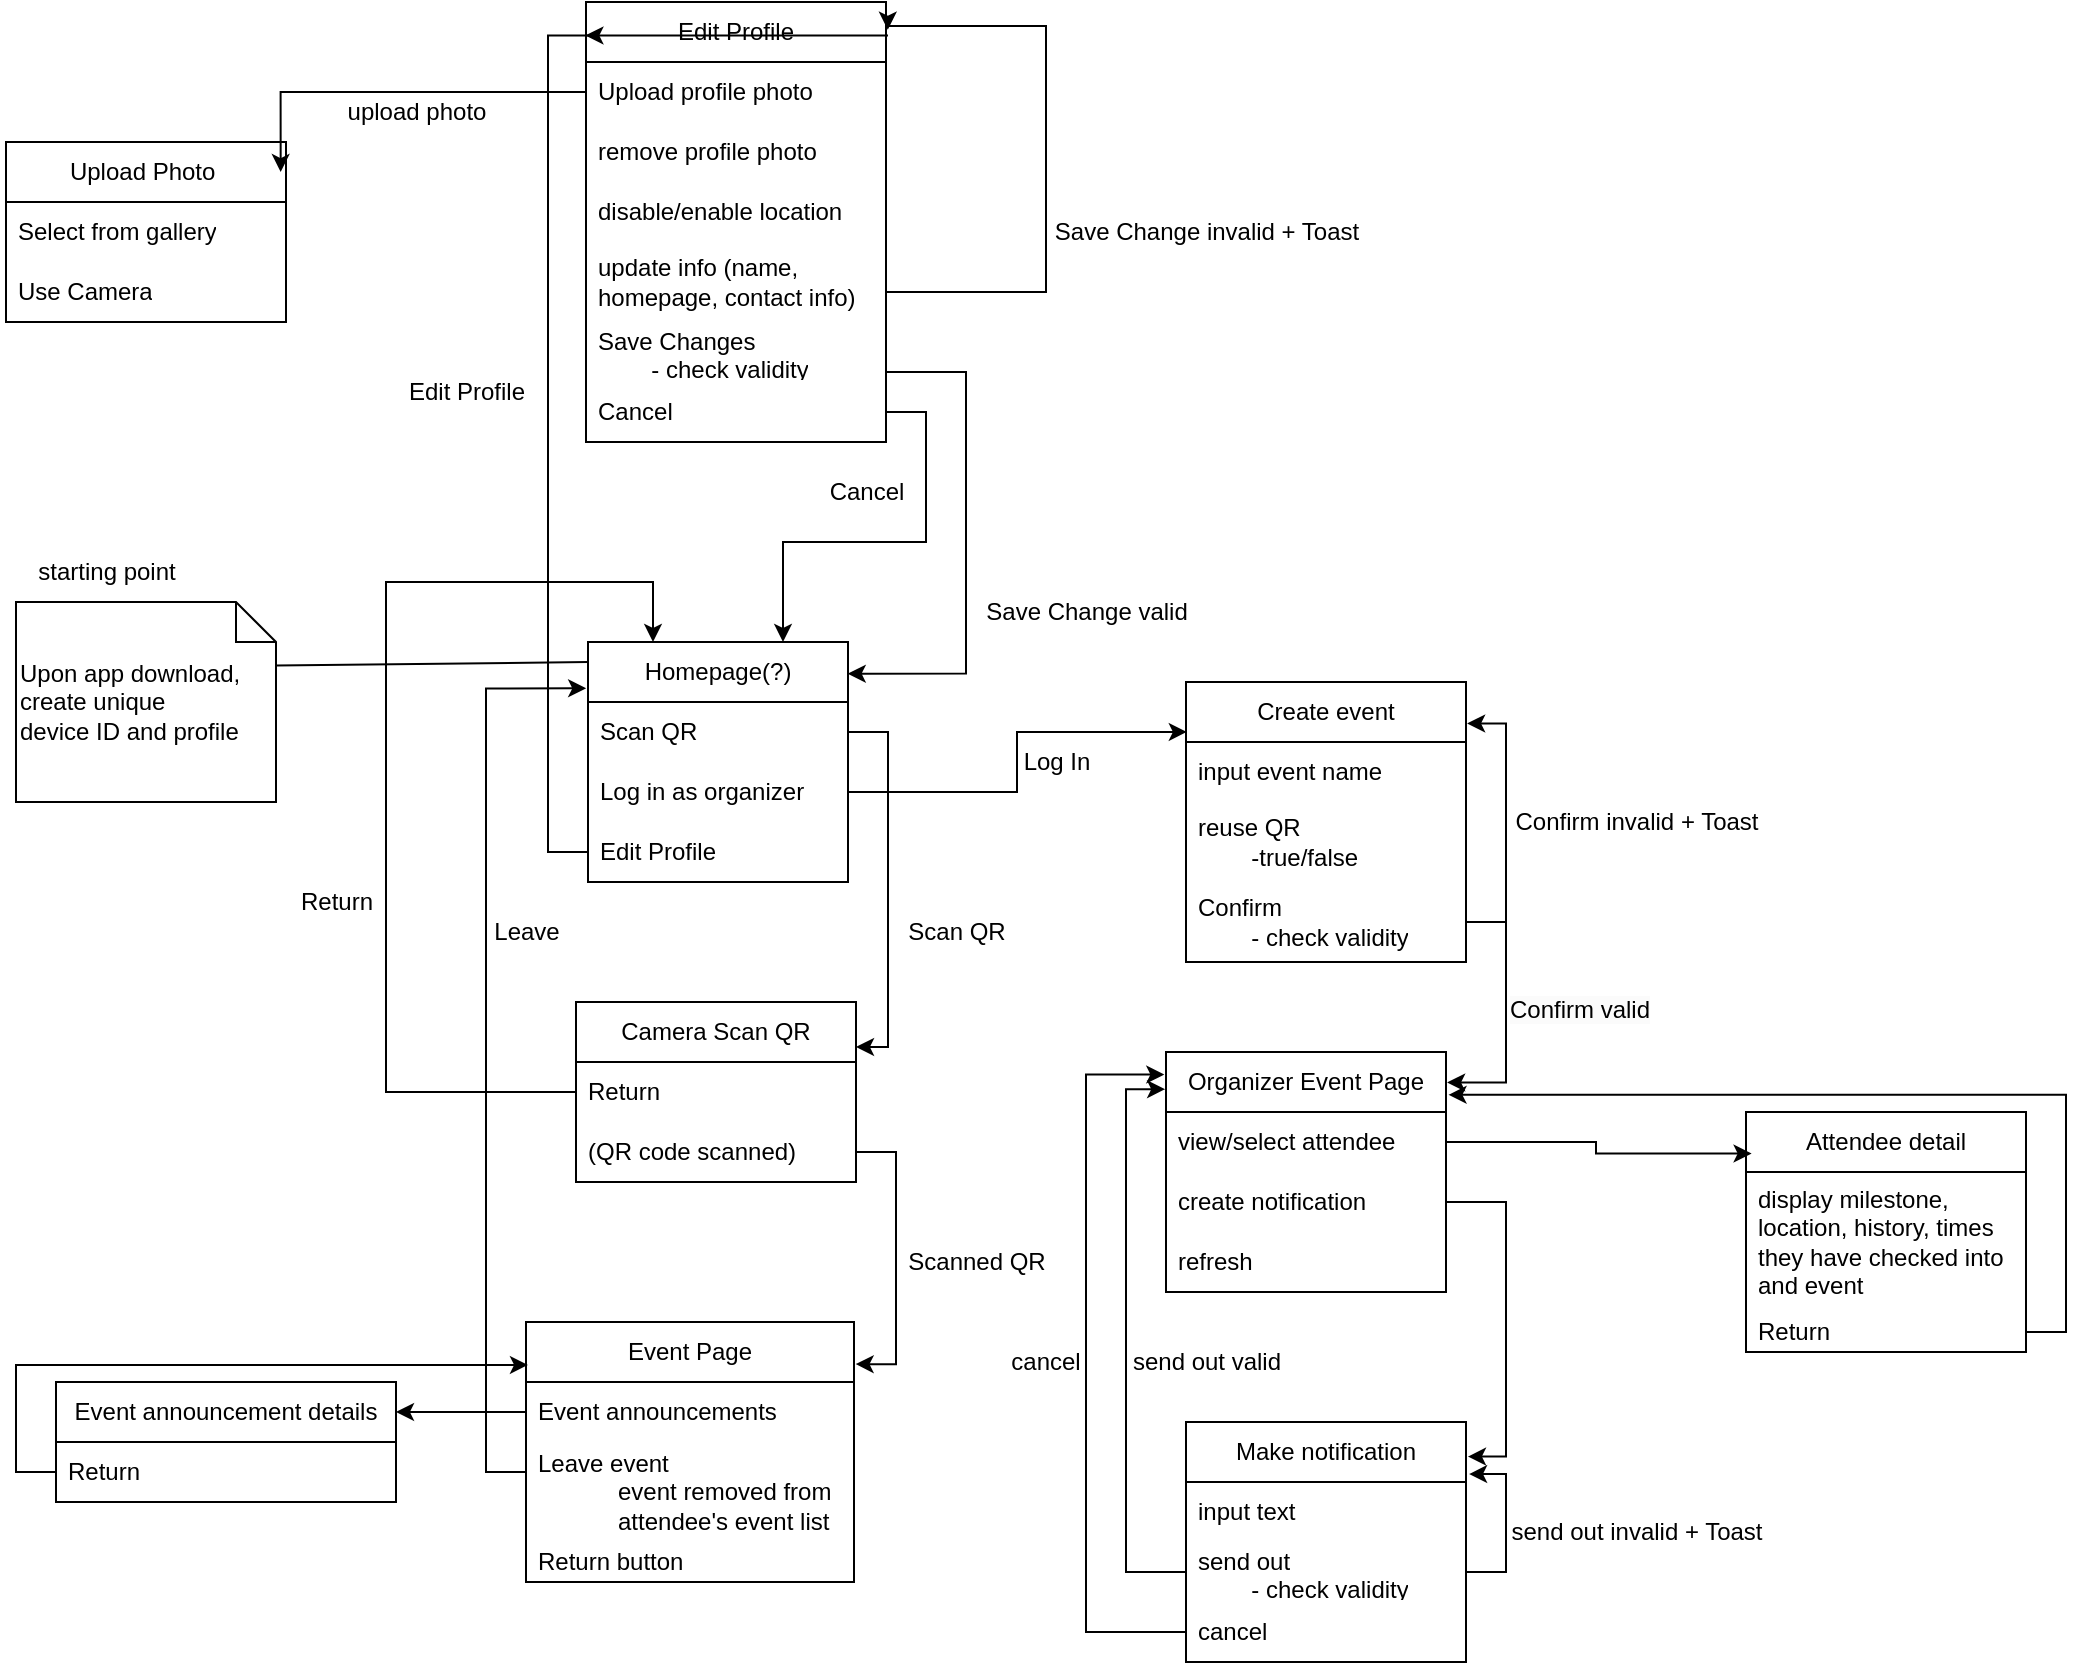 <mxfile version="23.1.4" type="github">
  <diagram name="Page-1" id="KCAGS3cMJD5x5BAvcxFM">
    <mxGraphModel dx="1867" dy="1508" grid="1" gridSize="10" guides="1" tooltips="1" connect="1" arrows="1" fold="1" page="1" pageScale="1" pageWidth="850" pageHeight="1100" math="0" shadow="0">
      <root>
        <mxCell id="0" />
        <mxCell id="1" parent="0" />
        <mxCell id="P8wF5kCb8froCcULJGdk-1" value="Homepage(?)" style="swimlane;fontStyle=0;childLayout=stackLayout;horizontal=1;startSize=30;horizontalStack=0;resizeParent=1;resizeParentMax=0;resizeLast=0;collapsible=1;marginBottom=0;whiteSpace=wrap;html=1;" parent="1" vertex="1">
          <mxGeometry x="221" y="200" width="130" height="120" as="geometry" />
        </mxCell>
        <mxCell id="P8wF5kCb8froCcULJGdk-2" value="Scan QR" style="text;strokeColor=none;fillColor=none;align=left;verticalAlign=middle;spacingLeft=4;spacingRight=4;overflow=hidden;points=[[0,0.5],[1,0.5]];portConstraint=eastwest;rotatable=0;whiteSpace=wrap;html=1;" parent="P8wF5kCb8froCcULJGdk-1" vertex="1">
          <mxGeometry y="30" width="130" height="30" as="geometry" />
        </mxCell>
        <mxCell id="P8wF5kCb8froCcULJGdk-3" value="Log in as organizer" style="text;strokeColor=none;fillColor=none;align=left;verticalAlign=middle;spacingLeft=4;spacingRight=4;overflow=hidden;points=[[0,0.5],[1,0.5]];portConstraint=eastwest;rotatable=0;whiteSpace=wrap;html=1;" parent="P8wF5kCb8froCcULJGdk-1" vertex="1">
          <mxGeometry y="60" width="130" height="30" as="geometry" />
        </mxCell>
        <mxCell id="P8wF5kCb8froCcULJGdk-4" value="Edit Profile" style="text;strokeColor=none;fillColor=none;align=left;verticalAlign=middle;spacingLeft=4;spacingRight=4;overflow=hidden;points=[[0,0.5],[1,0.5]];portConstraint=eastwest;rotatable=0;whiteSpace=wrap;html=1;" parent="P8wF5kCb8froCcULJGdk-1" vertex="1">
          <mxGeometry y="90" width="130" height="30" as="geometry" />
        </mxCell>
        <mxCell id="P8wF5kCb8froCcULJGdk-5" value="Edit Profile" style="swimlane;fontStyle=0;childLayout=stackLayout;horizontal=1;startSize=30;horizontalStack=0;resizeParent=1;resizeParentMax=0;resizeLast=0;collapsible=1;marginBottom=0;whiteSpace=wrap;html=1;" parent="1" vertex="1">
          <mxGeometry x="220" y="-120" width="150" height="220" as="geometry" />
        </mxCell>
        <mxCell id="P8wF5kCb8froCcULJGdk-6" value="Upload profile photo" style="text;strokeColor=none;fillColor=none;align=left;verticalAlign=middle;spacingLeft=4;spacingRight=4;overflow=hidden;points=[[0,0.5],[1,0.5]];portConstraint=eastwest;rotatable=0;whiteSpace=wrap;html=1;" parent="P8wF5kCb8froCcULJGdk-5" vertex="1">
          <mxGeometry y="30" width="150" height="30" as="geometry" />
        </mxCell>
        <mxCell id="jSb2AHnVbPNflxMFFEoP-2" value="remove profile photo" style="text;strokeColor=none;fillColor=none;align=left;verticalAlign=middle;spacingLeft=4;spacingRight=4;overflow=hidden;points=[[0,0.5],[1,0.5]];portConstraint=eastwest;rotatable=0;whiteSpace=wrap;html=1;" vertex="1" parent="P8wF5kCb8froCcULJGdk-5">
          <mxGeometry y="60" width="150" height="30" as="geometry" />
        </mxCell>
        <mxCell id="P8wF5kCb8froCcULJGdk-7" value="disable/enable location" style="text;strokeColor=none;fillColor=none;align=left;verticalAlign=middle;spacingLeft=4;spacingRight=4;overflow=hidden;points=[[0,0.5],[1,0.5]];portConstraint=eastwest;rotatable=0;whiteSpace=wrap;html=1;" parent="P8wF5kCb8froCcULJGdk-5" vertex="1">
          <mxGeometry y="90" width="150" height="30" as="geometry" />
        </mxCell>
        <mxCell id="P8wF5kCb8froCcULJGdk-8" value="update info (name, homepage, contact info)" style="text;strokeColor=none;fillColor=none;align=left;verticalAlign=middle;spacingLeft=4;spacingRight=4;overflow=hidden;points=[[0,0.5],[1,0.5]];portConstraint=eastwest;rotatable=0;whiteSpace=wrap;html=1;" parent="P8wF5kCb8froCcULJGdk-5" vertex="1">
          <mxGeometry y="120" width="150" height="40" as="geometry" />
        </mxCell>
        <mxCell id="P8wF5kCb8froCcULJGdk-9" value="Save Changes&lt;br&gt;&lt;span style=&quot;white-space: pre;&quot;&gt;&#x9;&lt;/span&gt;- check validity" style="text;strokeColor=none;fillColor=none;align=left;verticalAlign=middle;spacingLeft=4;spacingRight=4;overflow=hidden;points=[[0,0.5],[1,0.5]];portConstraint=eastwest;rotatable=0;whiteSpace=wrap;html=1;" parent="P8wF5kCb8froCcULJGdk-5" vertex="1">
          <mxGeometry y="160" width="150" height="30" as="geometry" />
        </mxCell>
        <mxCell id="P8wF5kCb8froCcULJGdk-10" value="Cancel" style="text;strokeColor=none;fillColor=none;align=left;verticalAlign=middle;spacingLeft=4;spacingRight=4;overflow=hidden;points=[[0,0.5],[1,0.5]];portConstraint=eastwest;rotatable=0;whiteSpace=wrap;html=1;" parent="P8wF5kCb8froCcULJGdk-5" vertex="1">
          <mxGeometry y="190" width="150" height="30" as="geometry" />
        </mxCell>
        <mxCell id="P8wF5kCb8froCcULJGdk-11" style="edgeStyle=orthogonalEdgeStyle;rounded=0;orthogonalLoop=1;jettySize=auto;html=1;exitX=1;exitY=0.5;exitDx=0;exitDy=0;entryX=1.006;entryY=0.063;entryDx=0;entryDy=0;entryPerimeter=0;" parent="P8wF5kCb8froCcULJGdk-5" source="P8wF5kCb8froCcULJGdk-9" target="P8wF5kCb8froCcULJGdk-5" edge="1">
          <mxGeometry relative="1" as="geometry">
            <Array as="points">
              <mxPoint x="230" y="145" />
              <mxPoint x="230" y="12" />
            </Array>
          </mxGeometry>
        </mxCell>
        <mxCell id="P8wF5kCb8froCcULJGdk-12" value="Edit Profile" style="text;html=1;align=center;verticalAlign=middle;resizable=0;points=[];autosize=1;strokeColor=none;fillColor=none;" parent="1" vertex="1">
          <mxGeometry x="120" y="60" width="80" height="30" as="geometry" />
        </mxCell>
        <mxCell id="P8wF5kCb8froCcULJGdk-13" value="Save Change valid" style="text;html=1;align=center;verticalAlign=middle;resizable=0;points=[];autosize=1;strokeColor=none;fillColor=none;" parent="1" vertex="1">
          <mxGeometry x="410" y="170" width="120" height="30" as="geometry" />
        </mxCell>
        <mxCell id="P8wF5kCb8froCcULJGdk-14" style="edgeStyle=orthogonalEdgeStyle;rounded=0;orthogonalLoop=1;jettySize=auto;html=1;exitX=0;exitY=0.5;exitDx=0;exitDy=0;entryX=-0.002;entryY=0.076;entryDx=0;entryDy=0;entryPerimeter=0;" parent="1" source="P8wF5kCb8froCcULJGdk-4" target="P8wF5kCb8froCcULJGdk-5" edge="1">
          <mxGeometry relative="1" as="geometry" />
        </mxCell>
        <mxCell id="P8wF5kCb8froCcULJGdk-15" style="edgeStyle=orthogonalEdgeStyle;rounded=0;orthogonalLoop=1;jettySize=auto;html=1;exitX=1;exitY=0.5;exitDx=0;exitDy=0;entryX=0.999;entryY=0.132;entryDx=0;entryDy=0;entryPerimeter=0;" parent="1" source="P8wF5kCb8froCcULJGdk-9" target="P8wF5kCb8froCcULJGdk-1" edge="1">
          <mxGeometry relative="1" as="geometry">
            <Array as="points">
              <mxPoint x="410" y="65" />
              <mxPoint x="410" y="216" />
            </Array>
          </mxGeometry>
        </mxCell>
        <mxCell id="P8wF5kCb8froCcULJGdk-16" style="edgeStyle=orthogonalEdgeStyle;rounded=0;orthogonalLoop=1;jettySize=auto;html=1;exitX=1;exitY=0.5;exitDx=0;exitDy=0;entryX=0.75;entryY=0;entryDx=0;entryDy=0;" parent="1" source="P8wF5kCb8froCcULJGdk-10" target="P8wF5kCb8froCcULJGdk-1" edge="1">
          <mxGeometry relative="1" as="geometry" />
        </mxCell>
        <mxCell id="P8wF5kCb8froCcULJGdk-17" value="Cancel" style="text;html=1;align=center;verticalAlign=middle;resizable=0;points=[];autosize=1;strokeColor=none;fillColor=none;" parent="1" vertex="1">
          <mxGeometry x="330" y="110" width="60" height="30" as="geometry" />
        </mxCell>
        <mxCell id="P8wF5kCb8froCcULJGdk-18" value="Save Change invalid + Toast" style="text;html=1;align=center;verticalAlign=middle;resizable=0;points=[];autosize=1;strokeColor=none;fillColor=none;" parent="1" vertex="1">
          <mxGeometry x="440" y="-20" width="180" height="30" as="geometry" />
        </mxCell>
        <mxCell id="P8wF5kCb8froCcULJGdk-19" value="Upload Photo&amp;nbsp;" style="swimlane;fontStyle=0;childLayout=stackLayout;horizontal=1;startSize=30;horizontalStack=0;resizeParent=1;resizeParentMax=0;resizeLast=0;collapsible=1;marginBottom=0;whiteSpace=wrap;html=1;" parent="1" vertex="1">
          <mxGeometry x="-70" y="-50" width="140" height="90" as="geometry" />
        </mxCell>
        <mxCell id="P8wF5kCb8froCcULJGdk-20" value="Select from gallery" style="text;strokeColor=none;fillColor=none;align=left;verticalAlign=middle;spacingLeft=4;spacingRight=4;overflow=hidden;points=[[0,0.5],[1,0.5]];portConstraint=eastwest;rotatable=0;whiteSpace=wrap;html=1;" parent="P8wF5kCb8froCcULJGdk-19" vertex="1">
          <mxGeometry y="30" width="140" height="30" as="geometry" />
        </mxCell>
        <mxCell id="P8wF5kCb8froCcULJGdk-21" value="Use Camera" style="text;strokeColor=none;fillColor=none;align=left;verticalAlign=middle;spacingLeft=4;spacingRight=4;overflow=hidden;points=[[0,0.5],[1,0.5]];portConstraint=eastwest;rotatable=0;whiteSpace=wrap;html=1;" parent="P8wF5kCb8froCcULJGdk-19" vertex="1">
          <mxGeometry y="60" width="140" height="30" as="geometry" />
        </mxCell>
        <mxCell id="P8wF5kCb8froCcULJGdk-22" style="edgeStyle=orthogonalEdgeStyle;rounded=0;orthogonalLoop=1;jettySize=auto;html=1;exitX=0;exitY=0.5;exitDx=0;exitDy=0;entryX=0.981;entryY=0.167;entryDx=0;entryDy=0;entryPerimeter=0;" parent="1" source="P8wF5kCb8froCcULJGdk-6" target="P8wF5kCb8froCcULJGdk-19" edge="1">
          <mxGeometry relative="1" as="geometry" />
        </mxCell>
        <mxCell id="P8wF5kCb8froCcULJGdk-23" value="upload photo" style="text;html=1;align=center;verticalAlign=middle;resizable=0;points=[];autosize=1;strokeColor=none;fillColor=none;" parent="1" vertex="1">
          <mxGeometry x="90" y="-80" width="90" height="30" as="geometry" />
        </mxCell>
        <mxCell id="P8wF5kCb8froCcULJGdk-24" value="Upon app download, create unique&lt;br style=&quot;border-color: var(--border-color);&quot;&gt;&lt;span style=&quot;&quot;&gt;device ID and profile&lt;/span&gt;" style="shape=note;size=20;whiteSpace=wrap;html=1;align=left;" parent="1" vertex="1">
          <mxGeometry x="-65" y="180" width="130" height="100" as="geometry" />
        </mxCell>
        <mxCell id="P8wF5kCb8froCcULJGdk-25" value="" style="endArrow=none;html=1;rounded=0;entryX=0.008;entryY=0.152;entryDx=0;entryDy=0;entryPerimeter=0;exitX=0;exitY=0;exitDx=130;exitDy=20;exitPerimeter=0;" parent="1" edge="1">
          <mxGeometry width="50" height="50" relative="1" as="geometry">
            <mxPoint x="65" y="211.76" as="sourcePoint" />
            <mxPoint x="221.04" y="210.0" as="targetPoint" />
          </mxGeometry>
        </mxCell>
        <mxCell id="P8wF5kCb8froCcULJGdk-26" value="Camera Scan QR" style="swimlane;fontStyle=0;childLayout=stackLayout;horizontal=1;startSize=30;horizontalStack=0;resizeParent=1;resizeParentMax=0;resizeLast=0;collapsible=1;marginBottom=0;whiteSpace=wrap;html=1;" parent="1" vertex="1">
          <mxGeometry x="215" y="380" width="140" height="90" as="geometry" />
        </mxCell>
        <mxCell id="P8wF5kCb8froCcULJGdk-27" value="Return" style="text;strokeColor=none;fillColor=none;align=left;verticalAlign=middle;spacingLeft=4;spacingRight=4;overflow=hidden;points=[[0,0.5],[1,0.5]];portConstraint=eastwest;rotatable=0;whiteSpace=wrap;html=1;" parent="P8wF5kCb8froCcULJGdk-26" vertex="1">
          <mxGeometry y="30" width="140" height="30" as="geometry" />
        </mxCell>
        <mxCell id="P8wF5kCb8froCcULJGdk-28" value="(QR code scanned)" style="text;strokeColor=none;fillColor=none;align=left;verticalAlign=middle;spacingLeft=4;spacingRight=4;overflow=hidden;points=[[0,0.5],[1,0.5]];portConstraint=eastwest;rotatable=0;whiteSpace=wrap;html=1;" parent="P8wF5kCb8froCcULJGdk-26" vertex="1">
          <mxGeometry y="60" width="140" height="30" as="geometry" />
        </mxCell>
        <mxCell id="P8wF5kCb8froCcULJGdk-29" style="edgeStyle=orthogonalEdgeStyle;rounded=0;orthogonalLoop=1;jettySize=auto;html=1;exitX=1;exitY=0.5;exitDx=0;exitDy=0;entryX=1;entryY=0.25;entryDx=0;entryDy=0;" parent="1" source="P8wF5kCb8froCcULJGdk-2" target="P8wF5kCb8froCcULJGdk-26" edge="1">
          <mxGeometry relative="1" as="geometry" />
        </mxCell>
        <mxCell id="P8wF5kCb8froCcULJGdk-30" value="Event Page" style="swimlane;fontStyle=0;childLayout=stackLayout;horizontal=1;startSize=30;horizontalStack=0;resizeParent=1;resizeParentMax=0;resizeLast=0;collapsible=1;marginBottom=0;whiteSpace=wrap;html=1;" parent="1" vertex="1">
          <mxGeometry x="190" y="540" width="164" height="130" as="geometry" />
        </mxCell>
        <mxCell id="P8wF5kCb8froCcULJGdk-31" value="Event announcements&amp;nbsp;" style="text;strokeColor=none;fillColor=none;align=left;verticalAlign=middle;spacingLeft=4;spacingRight=4;overflow=hidden;points=[[0,0.5],[1,0.5]];portConstraint=eastwest;rotatable=0;whiteSpace=wrap;html=1;" parent="P8wF5kCb8froCcULJGdk-30" vertex="1">
          <mxGeometry y="30" width="164" height="30" as="geometry" />
        </mxCell>
        <mxCell id="P8wF5kCb8froCcULJGdk-32" value="Leave event&lt;br&gt;&lt;blockquote style=&quot;margin: 0 0 0 40px; border: none; padding: 0px;&quot;&gt;event removed from attendee&#39;s event list&lt;/blockquote&gt;" style="text;strokeColor=none;fillColor=none;align=left;verticalAlign=middle;spacingLeft=4;spacingRight=4;overflow=hidden;points=[[0,0.5],[1,0.5]];portConstraint=eastwest;rotatable=0;whiteSpace=wrap;html=1;" parent="P8wF5kCb8froCcULJGdk-30" vertex="1">
          <mxGeometry y="60" width="164" height="50" as="geometry" />
        </mxCell>
        <mxCell id="jSb2AHnVbPNflxMFFEoP-4" value="Return button" style="text;strokeColor=none;fillColor=none;align=left;verticalAlign=middle;spacingLeft=4;spacingRight=4;overflow=hidden;points=[[0,0.5],[1,0.5]];portConstraint=eastwest;rotatable=0;whiteSpace=wrap;html=1;" vertex="1" parent="P8wF5kCb8froCcULJGdk-30">
          <mxGeometry y="110" width="164" height="20" as="geometry" />
        </mxCell>
        <mxCell id="P8wF5kCb8froCcULJGdk-33" style="edgeStyle=orthogonalEdgeStyle;rounded=0;orthogonalLoop=1;jettySize=auto;html=1;exitX=1;exitY=0.5;exitDx=0;exitDy=0;entryX=1.005;entryY=0.162;entryDx=0;entryDy=0;entryPerimeter=0;" parent="1" source="P8wF5kCb8froCcULJGdk-28" target="P8wF5kCb8froCcULJGdk-30" edge="1">
          <mxGeometry relative="1" as="geometry" />
        </mxCell>
        <mxCell id="P8wF5kCb8froCcULJGdk-34" value="Scanned QR" style="text;html=1;align=center;verticalAlign=middle;resizable=0;points=[];autosize=1;strokeColor=none;fillColor=none;" parent="1" vertex="1">
          <mxGeometry x="370" y="495" width="90" height="30" as="geometry" />
        </mxCell>
        <mxCell id="P8wF5kCb8froCcULJGdk-35" value="Event announcement details" style="swimlane;fontStyle=0;childLayout=stackLayout;horizontal=1;startSize=30;horizontalStack=0;resizeParent=1;resizeParentMax=0;resizeLast=0;collapsible=1;marginBottom=0;whiteSpace=wrap;html=1;" parent="1" vertex="1">
          <mxGeometry x="-45" y="570" width="170" height="60" as="geometry" />
        </mxCell>
        <mxCell id="P8wF5kCb8froCcULJGdk-36" value="Return" style="text;strokeColor=none;fillColor=none;align=left;verticalAlign=middle;spacingLeft=4;spacingRight=4;overflow=hidden;points=[[0,0.5],[1,0.5]];portConstraint=eastwest;rotatable=0;whiteSpace=wrap;html=1;" parent="P8wF5kCb8froCcULJGdk-35" vertex="1">
          <mxGeometry y="30" width="170" height="30" as="geometry" />
        </mxCell>
        <mxCell id="P8wF5kCb8froCcULJGdk-37" style="edgeStyle=orthogonalEdgeStyle;rounded=0;orthogonalLoop=1;jettySize=auto;html=1;exitX=0;exitY=0.5;exitDx=0;exitDy=0;entryX=1;entryY=0.25;entryDx=0;entryDy=0;" parent="1" source="P8wF5kCb8froCcULJGdk-31" target="P8wF5kCb8froCcULJGdk-35" edge="1">
          <mxGeometry relative="1" as="geometry" />
        </mxCell>
        <mxCell id="P8wF5kCb8froCcULJGdk-38" style="edgeStyle=orthogonalEdgeStyle;rounded=0;orthogonalLoop=1;jettySize=auto;html=1;exitX=0;exitY=0.5;exitDx=0;exitDy=0;entryX=0.006;entryY=0.165;entryDx=0;entryDy=0;entryPerimeter=0;" parent="1" source="P8wF5kCb8froCcULJGdk-36" target="P8wF5kCb8froCcULJGdk-30" edge="1">
          <mxGeometry relative="1" as="geometry" />
        </mxCell>
        <mxCell id="P8wF5kCb8froCcULJGdk-39" value="Create event" style="swimlane;fontStyle=0;childLayout=stackLayout;horizontal=1;startSize=30;horizontalStack=0;resizeParent=1;resizeParentMax=0;resizeLast=0;collapsible=1;marginBottom=0;whiteSpace=wrap;html=1;" parent="1" vertex="1">
          <mxGeometry x="520" y="220" width="140" height="140" as="geometry" />
        </mxCell>
        <mxCell id="P8wF5kCb8froCcULJGdk-40" value="input event name" style="text;strokeColor=none;fillColor=none;align=left;verticalAlign=middle;spacingLeft=4;spacingRight=4;overflow=hidden;points=[[0,0.5],[1,0.5]];portConstraint=eastwest;rotatable=0;whiteSpace=wrap;html=1;" parent="P8wF5kCb8froCcULJGdk-39" vertex="1">
          <mxGeometry y="30" width="140" height="30" as="geometry" />
        </mxCell>
        <mxCell id="P8wF5kCb8froCcULJGdk-41" value="reuse QR&lt;br&gt;&lt;span style=&quot;white-space: pre;&quot;&gt;&#x9;&lt;/span&gt;-true/false" style="text;strokeColor=none;fillColor=none;align=left;verticalAlign=middle;spacingLeft=4;spacingRight=4;overflow=hidden;points=[[0,0.5],[1,0.5]];portConstraint=eastwest;rotatable=0;whiteSpace=wrap;html=1;" parent="P8wF5kCb8froCcULJGdk-39" vertex="1">
          <mxGeometry y="60" width="140" height="40" as="geometry" />
        </mxCell>
        <mxCell id="P8wF5kCb8froCcULJGdk-42" style="edgeStyle=orthogonalEdgeStyle;rounded=0;orthogonalLoop=1;jettySize=auto;html=1;exitX=1;exitY=0.5;exitDx=0;exitDy=0;entryX=1.004;entryY=0.148;entryDx=0;entryDy=0;entryPerimeter=0;" parent="P8wF5kCb8froCcULJGdk-39" source="jSb2AHnVbPNflxMFFEoP-1" target="P8wF5kCb8froCcULJGdk-39" edge="1">
          <mxGeometry relative="1" as="geometry" />
        </mxCell>
        <mxCell id="jSb2AHnVbPNflxMFFEoP-1" value="Confirm&lt;br&gt;&lt;span style=&quot;white-space: pre;&quot;&gt;&#x9;&lt;/span&gt;- check validity" style="text;strokeColor=none;fillColor=none;align=left;verticalAlign=middle;spacingLeft=4;spacingRight=4;overflow=hidden;points=[[0,0.5],[1,0.5]];portConstraint=eastwest;rotatable=0;whiteSpace=wrap;html=1;" vertex="1" parent="P8wF5kCb8froCcULJGdk-39">
          <mxGeometry y="100" width="140" height="40" as="geometry" />
        </mxCell>
        <mxCell id="P8wF5kCb8froCcULJGdk-43" style="edgeStyle=orthogonalEdgeStyle;rounded=0;orthogonalLoop=1;jettySize=auto;html=1;exitX=0;exitY=0.5;exitDx=0;exitDy=0;entryX=0.25;entryY=0;entryDx=0;entryDy=0;" parent="1" source="P8wF5kCb8froCcULJGdk-27" target="P8wF5kCb8froCcULJGdk-1" edge="1">
          <mxGeometry relative="1" as="geometry">
            <Array as="points">
              <mxPoint x="120" y="425" />
              <mxPoint x="120" y="170" />
              <mxPoint x="253" y="170" />
            </Array>
          </mxGeometry>
        </mxCell>
        <mxCell id="P8wF5kCb8froCcULJGdk-44" style="edgeStyle=orthogonalEdgeStyle;rounded=0;orthogonalLoop=1;jettySize=auto;html=1;exitX=1;exitY=0.5;exitDx=0;exitDy=0;entryX=0.003;entryY=-0.167;entryDx=0;entryDy=0;entryPerimeter=0;" parent="1" source="P8wF5kCb8froCcULJGdk-3" target="P8wF5kCb8froCcULJGdk-40" edge="1">
          <mxGeometry relative="1" as="geometry" />
        </mxCell>
        <mxCell id="P8wF5kCb8froCcULJGdk-45" value="Confirm invalid + Toast" style="text;html=1;align=center;verticalAlign=middle;resizable=0;points=[];autosize=1;strokeColor=none;fillColor=none;" parent="1" vertex="1">
          <mxGeometry x="670" y="275" width="150" height="30" as="geometry" />
        </mxCell>
        <mxCell id="P8wF5kCb8froCcULJGdk-46" value="Organizer Event Page" style="swimlane;fontStyle=0;childLayout=stackLayout;horizontal=1;startSize=30;horizontalStack=0;resizeParent=1;resizeParentMax=0;resizeLast=0;collapsible=1;marginBottom=0;whiteSpace=wrap;html=1;" parent="1" vertex="1">
          <mxGeometry x="510" y="405" width="140" height="120" as="geometry" />
        </mxCell>
        <mxCell id="P8wF5kCb8froCcULJGdk-47" value="view/select attendee" style="text;strokeColor=none;fillColor=none;align=left;verticalAlign=middle;spacingLeft=4;spacingRight=4;overflow=hidden;points=[[0,0.5],[1,0.5]];portConstraint=eastwest;rotatable=0;whiteSpace=wrap;html=1;" parent="P8wF5kCb8froCcULJGdk-46" vertex="1">
          <mxGeometry y="30" width="140" height="30" as="geometry" />
        </mxCell>
        <mxCell id="P8wF5kCb8froCcULJGdk-48" value="create notification" style="text;strokeColor=none;fillColor=none;align=left;verticalAlign=middle;spacingLeft=4;spacingRight=4;overflow=hidden;points=[[0,0.5],[1,0.5]];portConstraint=eastwest;rotatable=0;whiteSpace=wrap;html=1;" parent="P8wF5kCb8froCcULJGdk-46" vertex="1">
          <mxGeometry y="60" width="140" height="30" as="geometry" />
        </mxCell>
        <mxCell id="P8wF5kCb8froCcULJGdk-49" value="refresh" style="text;strokeColor=none;fillColor=none;align=left;verticalAlign=middle;spacingLeft=4;spacingRight=4;overflow=hidden;points=[[0,0.5],[1,0.5]];portConstraint=eastwest;rotatable=0;whiteSpace=wrap;html=1;" parent="P8wF5kCb8froCcULJGdk-46" vertex="1">
          <mxGeometry y="90" width="140" height="30" as="geometry" />
        </mxCell>
        <mxCell id="P8wF5kCb8froCcULJGdk-50" style="edgeStyle=orthogonalEdgeStyle;rounded=0;orthogonalLoop=1;jettySize=auto;html=1;exitX=1;exitY=0.5;exitDx=0;exitDy=0;entryX=1.004;entryY=0.127;entryDx=0;entryDy=0;entryPerimeter=0;" parent="1" source="jSb2AHnVbPNflxMFFEoP-1" target="P8wF5kCb8froCcULJGdk-46" edge="1">
          <mxGeometry relative="1" as="geometry" />
        </mxCell>
        <mxCell id="P8wF5kCb8froCcULJGdk-51" value="&lt;span style=&quot;color: rgb(0, 0, 0); font-family: Helvetica; font-size: 12px; font-style: normal; font-variant-ligatures: normal; font-variant-caps: normal; font-weight: 400; letter-spacing: normal; orphans: 2; text-align: center; text-indent: 0px; text-transform: none; widows: 2; word-spacing: 0px; -webkit-text-stroke-width: 0px; background-color: rgb(251, 251, 251); text-decoration-thickness: initial; text-decoration-style: initial; text-decoration-color: initial; float: none; display: inline !important;&quot;&gt;Confirm valid&lt;/span&gt;" style="text;whiteSpace=wrap;html=1;" parent="1" vertex="1">
          <mxGeometry x="680" y="370" width="80" height="30" as="geometry" />
        </mxCell>
        <mxCell id="P8wF5kCb8froCcULJGdk-52" style="edgeStyle=orthogonalEdgeStyle;rounded=0;orthogonalLoop=1;jettySize=auto;html=1;exitX=0;exitY=0.5;exitDx=0;exitDy=0;entryX=-0.007;entryY=0.193;entryDx=0;entryDy=0;entryPerimeter=0;" parent="1" source="P8wF5kCb8froCcULJGdk-32" target="P8wF5kCb8froCcULJGdk-1" edge="1">
          <mxGeometry relative="1" as="geometry">
            <Array as="points">
              <mxPoint x="170" y="615" />
              <mxPoint x="170" y="223" />
            </Array>
          </mxGeometry>
        </mxCell>
        <mxCell id="P8wF5kCb8froCcULJGdk-53" value="Return" style="text;html=1;align=center;verticalAlign=middle;resizable=0;points=[];autosize=1;strokeColor=none;fillColor=none;" parent="1" vertex="1">
          <mxGeometry x="65" y="315" width="60" height="30" as="geometry" />
        </mxCell>
        <mxCell id="P8wF5kCb8froCcULJGdk-54" value="Leave" style="text;html=1;align=center;verticalAlign=middle;resizable=0;points=[];autosize=1;strokeColor=none;fillColor=none;" parent="1" vertex="1">
          <mxGeometry x="160" y="330" width="60" height="30" as="geometry" />
        </mxCell>
        <mxCell id="P8wF5kCb8froCcULJGdk-55" value="Log In" style="text;html=1;align=center;verticalAlign=middle;resizable=0;points=[];autosize=1;strokeColor=none;fillColor=none;" parent="1" vertex="1">
          <mxGeometry x="425" y="245" width="60" height="30" as="geometry" />
        </mxCell>
        <mxCell id="P8wF5kCb8froCcULJGdk-56" value="Scan QR" style="text;html=1;align=center;verticalAlign=middle;resizable=0;points=[];autosize=1;strokeColor=none;fillColor=none;" parent="1" vertex="1">
          <mxGeometry x="370" y="330" width="70" height="30" as="geometry" />
        </mxCell>
        <mxCell id="P8wF5kCb8froCcULJGdk-57" value="Attendee detail" style="swimlane;fontStyle=0;childLayout=stackLayout;horizontal=1;startSize=30;horizontalStack=0;resizeParent=1;resizeParentMax=0;resizeLast=0;collapsible=1;marginBottom=0;whiteSpace=wrap;html=1;" parent="1" vertex="1">
          <mxGeometry x="800" y="435" width="140" height="120" as="geometry" />
        </mxCell>
        <mxCell id="P8wF5kCb8froCcULJGdk-58" value="display&amp;nbsp;milestone, location, history, times they have checked into and event" style="text;strokeColor=none;fillColor=none;align=left;verticalAlign=middle;spacingLeft=4;spacingRight=4;overflow=hidden;points=[[0,0.5],[1,0.5]];portConstraint=eastwest;rotatable=0;whiteSpace=wrap;html=1;" parent="P8wF5kCb8froCcULJGdk-57" vertex="1">
          <mxGeometry y="30" width="140" height="70" as="geometry" />
        </mxCell>
        <mxCell id="P8wF5kCb8froCcULJGdk-59" value="Return" style="text;strokeColor=none;fillColor=none;align=left;verticalAlign=middle;spacingLeft=4;spacingRight=4;overflow=hidden;points=[[0,0.5],[1,0.5]];portConstraint=eastwest;rotatable=0;whiteSpace=wrap;html=1;" parent="P8wF5kCb8froCcULJGdk-57" vertex="1">
          <mxGeometry y="100" width="140" height="20" as="geometry" />
        </mxCell>
        <mxCell id="P8wF5kCb8froCcULJGdk-60" style="edgeStyle=orthogonalEdgeStyle;rounded=0;orthogonalLoop=1;jettySize=auto;html=1;exitX=1;exitY=0.5;exitDx=0;exitDy=0;entryX=0.02;entryY=0.173;entryDx=0;entryDy=0;entryPerimeter=0;" parent="1" source="P8wF5kCb8froCcULJGdk-47" target="P8wF5kCb8froCcULJGdk-57" edge="1">
          <mxGeometry relative="1" as="geometry" />
        </mxCell>
        <mxCell id="P8wF5kCb8froCcULJGdk-61" value="Make notification" style="swimlane;fontStyle=0;childLayout=stackLayout;horizontal=1;startSize=30;horizontalStack=0;resizeParent=1;resizeParentMax=0;resizeLast=0;collapsible=1;marginBottom=0;whiteSpace=wrap;html=1;" parent="1" vertex="1">
          <mxGeometry x="520" y="590" width="140" height="120" as="geometry" />
        </mxCell>
        <mxCell id="P8wF5kCb8froCcULJGdk-62" value="input text" style="text;strokeColor=none;fillColor=none;align=left;verticalAlign=middle;spacingLeft=4;spacingRight=4;overflow=hidden;points=[[0,0.5],[1,0.5]];portConstraint=eastwest;rotatable=0;whiteSpace=wrap;html=1;" parent="P8wF5kCb8froCcULJGdk-61" vertex="1">
          <mxGeometry y="30" width="140" height="30" as="geometry" />
        </mxCell>
        <mxCell id="P8wF5kCb8froCcULJGdk-63" value="send out&lt;br&gt;&lt;span style=&quot;white-space: pre;&quot;&gt;&#x9;&lt;/span&gt;- check validity" style="text;strokeColor=none;fillColor=none;align=left;verticalAlign=middle;spacingLeft=4;spacingRight=4;overflow=hidden;points=[[0,0.5],[1,0.5]];portConstraint=eastwest;rotatable=0;whiteSpace=wrap;html=1;" parent="P8wF5kCb8froCcULJGdk-61" vertex="1">
          <mxGeometry y="60" width="140" height="30" as="geometry" />
        </mxCell>
        <mxCell id="P8wF5kCb8froCcULJGdk-64" value="cancel" style="text;strokeColor=none;fillColor=none;align=left;verticalAlign=middle;spacingLeft=4;spacingRight=4;overflow=hidden;points=[[0,0.5],[1,0.5]];portConstraint=eastwest;rotatable=0;whiteSpace=wrap;html=1;" parent="P8wF5kCb8froCcULJGdk-61" vertex="1">
          <mxGeometry y="90" width="140" height="30" as="geometry" />
        </mxCell>
        <mxCell id="P8wF5kCb8froCcULJGdk-65" style="edgeStyle=orthogonalEdgeStyle;rounded=0;orthogonalLoop=1;jettySize=auto;html=1;exitX=1;exitY=0.5;exitDx=0;exitDy=0;entryX=1.011;entryY=-0.133;entryDx=0;entryDy=0;entryPerimeter=0;" parent="P8wF5kCb8froCcULJGdk-61" source="P8wF5kCb8froCcULJGdk-63" target="P8wF5kCb8froCcULJGdk-62" edge="1">
          <mxGeometry relative="1" as="geometry" />
        </mxCell>
        <mxCell id="P8wF5kCb8froCcULJGdk-66" style="edgeStyle=orthogonalEdgeStyle;rounded=0;orthogonalLoop=1;jettySize=auto;html=1;exitX=1;exitY=0.5;exitDx=0;exitDy=0;entryX=1.007;entryY=0.144;entryDx=0;entryDy=0;entryPerimeter=0;" parent="1" source="P8wF5kCb8froCcULJGdk-48" target="P8wF5kCb8froCcULJGdk-61" edge="1">
          <mxGeometry relative="1" as="geometry" />
        </mxCell>
        <mxCell id="P8wF5kCb8froCcULJGdk-67" style="edgeStyle=orthogonalEdgeStyle;rounded=0;orthogonalLoop=1;jettySize=auto;html=1;exitX=0;exitY=0.5;exitDx=0;exitDy=0;entryX=-0.003;entryY=0.155;entryDx=0;entryDy=0;entryPerimeter=0;" parent="1" source="P8wF5kCb8froCcULJGdk-63" target="P8wF5kCb8froCcULJGdk-46" edge="1">
          <mxGeometry relative="1" as="geometry" />
        </mxCell>
        <mxCell id="P8wF5kCb8froCcULJGdk-68" style="edgeStyle=orthogonalEdgeStyle;rounded=0;orthogonalLoop=1;jettySize=auto;html=1;exitX=0;exitY=0.5;exitDx=0;exitDy=0;entryX=-0.006;entryY=0.094;entryDx=0;entryDy=0;entryPerimeter=0;" parent="1" source="P8wF5kCb8froCcULJGdk-64" target="P8wF5kCb8froCcULJGdk-46" edge="1">
          <mxGeometry relative="1" as="geometry">
            <Array as="points">
              <mxPoint x="470" y="695" />
              <mxPoint x="470" y="416" />
            </Array>
          </mxGeometry>
        </mxCell>
        <mxCell id="P8wF5kCb8froCcULJGdk-69" value="starting point" style="text;html=1;align=center;verticalAlign=middle;resizable=0;points=[];autosize=1;strokeColor=none;fillColor=none;" parent="1" vertex="1">
          <mxGeometry x="-65" y="150" width="90" height="30" as="geometry" />
        </mxCell>
        <mxCell id="P8wF5kCb8froCcULJGdk-70" style="edgeStyle=orthogonalEdgeStyle;rounded=0;orthogonalLoop=1;jettySize=auto;html=1;exitX=1;exitY=0.5;exitDx=0;exitDy=0;entryX=1.009;entryY=-0.286;entryDx=0;entryDy=0;entryPerimeter=0;" parent="1" source="P8wF5kCb8froCcULJGdk-59" target="P8wF5kCb8froCcULJGdk-47" edge="1">
          <mxGeometry relative="1" as="geometry" />
        </mxCell>
        <mxCell id="P8wF5kCb8froCcULJGdk-71" value="send out valid" style="text;html=1;align=center;verticalAlign=middle;resizable=0;points=[];autosize=1;strokeColor=none;fillColor=none;" parent="1" vertex="1">
          <mxGeometry x="480" y="545" width="100" height="30" as="geometry" />
        </mxCell>
        <mxCell id="P8wF5kCb8froCcULJGdk-72" value="cancel" style="text;strokeColor=none;align=center;fillColor=none;html=1;verticalAlign=middle;whiteSpace=wrap;rounded=0;" parent="1" vertex="1">
          <mxGeometry x="420" y="545" width="60" height="30" as="geometry" />
        </mxCell>
        <mxCell id="P8wF5kCb8froCcULJGdk-73" value="send out invalid + Toast" style="text;html=1;align=center;verticalAlign=middle;resizable=0;points=[];autosize=1;strokeColor=none;fillColor=none;" parent="1" vertex="1">
          <mxGeometry x="670" y="630" width="150" height="30" as="geometry" />
        </mxCell>
      </root>
    </mxGraphModel>
  </diagram>
</mxfile>

